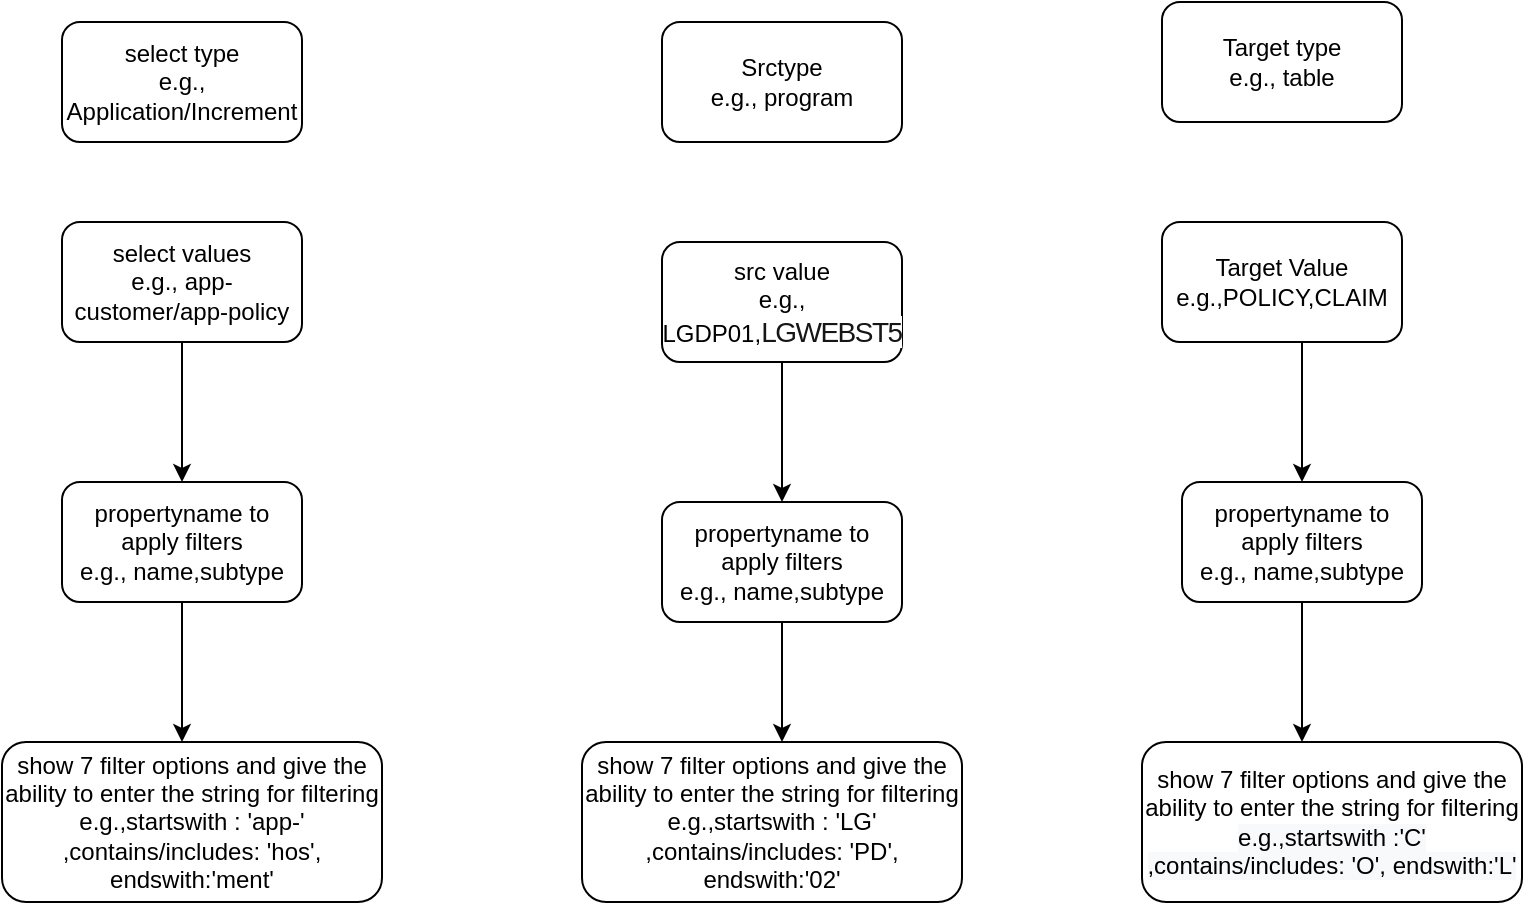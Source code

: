 <mxfile version="15.6.6" type="github">
  <diagram id="v7uGd9ZqIzJU427HWUS0" name="Page-1">
    <mxGraphModel dx="1004" dy="579" grid="1" gridSize="10" guides="1" tooltips="1" connect="1" arrows="1" fold="1" page="1" pageScale="1" pageWidth="850" pageHeight="1100" math="0" shadow="0">
      <root>
        <mxCell id="0" />
        <mxCell id="1" parent="0" />
        <mxCell id="UmWoeY4lXuOOQWgM7MxG-1" value="select values&lt;br&gt;e.g., app-customer/app-policy" style="rounded=1;whiteSpace=wrap;html=1;fillColor=default;strokeColor=default;fontColor=default;" vertex="1" parent="1">
          <mxGeometry x="80" y="130" width="120" height="60" as="geometry" />
        </mxCell>
        <mxCell id="UmWoeY4lXuOOQWgM7MxG-5" value="" style="endArrow=classic;html=1;rounded=0;fontColor=default;exitX=0.5;exitY=1;exitDx=0;exitDy=0;strokeColor=default;labelBackgroundColor=default;fillColor=default;" edge="1" parent="1" source="UmWoeY4lXuOOQWgM7MxG-1">
          <mxGeometry width="50" height="50" relative="1" as="geometry">
            <mxPoint x="390" y="420" as="sourcePoint" />
            <mxPoint x="140" y="260" as="targetPoint" />
          </mxGeometry>
        </mxCell>
        <mxCell id="UmWoeY4lXuOOQWgM7MxG-7" value="propertyname to apply filters&lt;br&gt;e.g., name,subtype" style="rounded=1;whiteSpace=wrap;html=1;fontColor=default;strokeColor=default;fillColor=default;" vertex="1" parent="1">
          <mxGeometry x="80" y="260" width="120" height="60" as="geometry" />
        </mxCell>
        <mxCell id="UmWoeY4lXuOOQWgM7MxG-8" value="show 7 filter options and give the ability to enter the string for filtering&lt;br&gt;e.g.,startswith : &#39;app-&#39;&lt;br&gt;,contains/includes: &#39;hos&#39;, endswith:&#39;ment&#39;" style="rounded=1;whiteSpace=wrap;html=1;fontColor=default;strokeColor=default;fillColor=default;" vertex="1" parent="1">
          <mxGeometry x="50" y="390" width="190" height="80" as="geometry" />
        </mxCell>
        <mxCell id="UmWoeY4lXuOOQWgM7MxG-9" value="" style="endArrow=classic;html=1;rounded=0;labelBackgroundColor=default;fontColor=default;strokeColor=default;fillColor=default;" edge="1" parent="1">
          <mxGeometry width="50" height="50" relative="1" as="geometry">
            <mxPoint x="140" y="320" as="sourcePoint" />
            <mxPoint x="140" y="390" as="targetPoint" />
          </mxGeometry>
        </mxCell>
        <mxCell id="UmWoeY4lXuOOQWgM7MxG-10" value="src value&lt;br&gt;e.g., LGDP01,&lt;span style=&quot;color: rgb(22 , 22 , 22) ; font-family: &amp;#34;ibm plex sans regular&amp;#34; , sans-serif ; font-size: 14px ; letter-spacing: -0.75px ; background-color: rgb(255 , 255 , 255)&quot;&gt;LGWEBST5&lt;/span&gt;" style="rounded=1;whiteSpace=wrap;html=1;fillColor=default;strokeColor=default;fontColor=default;" vertex="1" parent="1">
          <mxGeometry x="380" y="140" width="120" height="60" as="geometry" />
        </mxCell>
        <mxCell id="UmWoeY4lXuOOQWgM7MxG-11" value="" style="endArrow=classic;html=1;rounded=0;fontColor=default;exitX=0.5;exitY=1;exitDx=0;exitDy=0;strokeColor=default;labelBackgroundColor=default;fillColor=default;entryX=0.5;entryY=0;entryDx=0;entryDy=0;" edge="1" parent="1" source="UmWoeY4lXuOOQWgM7MxG-10" target="UmWoeY4lXuOOQWgM7MxG-12">
          <mxGeometry width="50" height="50" relative="1" as="geometry">
            <mxPoint x="570" y="420" as="sourcePoint" />
            <mxPoint x="320" y="260" as="targetPoint" />
          </mxGeometry>
        </mxCell>
        <mxCell id="UmWoeY4lXuOOQWgM7MxG-12" value="propertyname to apply filters&lt;br&gt;e.g., name,subtype" style="rounded=1;whiteSpace=wrap;html=1;fontColor=default;strokeColor=default;fillColor=default;" vertex="1" parent="1">
          <mxGeometry x="380" y="270" width="120" height="60" as="geometry" />
        </mxCell>
        <mxCell id="UmWoeY4lXuOOQWgM7MxG-13" value="show 7 filter options and give the ability to enter the string for filtering&lt;br&gt;e.g.,startswith : &#39;LG&#39;&lt;br&gt;,contains/includes: &#39;PD&#39;, endswith:&#39;02&#39;" style="rounded=1;whiteSpace=wrap;html=1;fontColor=default;strokeColor=default;fillColor=default;" vertex="1" parent="1">
          <mxGeometry x="340" y="390" width="190" height="80" as="geometry" />
        </mxCell>
        <mxCell id="UmWoeY4lXuOOQWgM7MxG-14" value="" style="endArrow=classic;html=1;rounded=0;labelBackgroundColor=default;fontColor=default;strokeColor=default;fillColor=default;" edge="1" parent="1" source="UmWoeY4lXuOOQWgM7MxG-12">
          <mxGeometry width="50" height="50" relative="1" as="geometry">
            <mxPoint x="320" y="320" as="sourcePoint" />
            <mxPoint x="440" y="390" as="targetPoint" />
          </mxGeometry>
        </mxCell>
        <mxCell id="UmWoeY4lXuOOQWgM7MxG-16" value="" style="endArrow=classic;html=1;rounded=0;fontColor=default;exitX=0.5;exitY=1;exitDx=0;exitDy=0;strokeColor=default;labelBackgroundColor=default;fillColor=default;" edge="1" parent="1">
          <mxGeometry width="50" height="50" relative="1" as="geometry">
            <mxPoint x="700" y="190" as="sourcePoint" />
            <mxPoint x="700" y="260" as="targetPoint" />
          </mxGeometry>
        </mxCell>
        <mxCell id="UmWoeY4lXuOOQWgM7MxG-18" value="show 7 filter options and give the ability to enter the string for filtering&lt;br&gt;&lt;span style=&quot;background-color: rgb(248 , 249 , 250)&quot;&gt;e.g.,startswith :&#39;C&#39;&lt;/span&gt;&lt;br style=&quot;background-color: rgb(248 , 249 , 250)&quot;&gt;&lt;span style=&quot;background-color: rgb(248 , 249 , 250)&quot;&gt;,contains/includes: &#39;O&#39;, endswith:&#39;L&#39;&lt;/span&gt;" style="rounded=1;whiteSpace=wrap;html=1;fontColor=default;strokeColor=default;fillColor=default;labelBackgroundColor=default;" vertex="1" parent="1">
          <mxGeometry x="620" y="390" width="190" height="80" as="geometry" />
        </mxCell>
        <mxCell id="UmWoeY4lXuOOQWgM7MxG-19" value="" style="endArrow=classic;html=1;rounded=0;labelBackgroundColor=default;fontColor=default;strokeColor=default;fillColor=default;" edge="1" parent="1">
          <mxGeometry width="50" height="50" relative="1" as="geometry">
            <mxPoint x="700" y="320" as="sourcePoint" />
            <mxPoint x="700" y="390" as="targetPoint" />
          </mxGeometry>
        </mxCell>
        <mxCell id="UmWoeY4lXuOOQWgM7MxG-20" value="Target Value&lt;br&gt;e.g.,POLICY,CLAIM" style="rounded=1;whiteSpace=wrap;html=1;fillColor=default;strokeColor=default;fontColor=default;labelBackgroundColor=default;" vertex="1" parent="1">
          <mxGeometry x="630" y="130" width="120" height="60" as="geometry" />
        </mxCell>
        <mxCell id="UmWoeY4lXuOOQWgM7MxG-21" value="Srctype&lt;br&gt;e.g., program" style="rounded=1;whiteSpace=wrap;html=1;fillColor=default;strokeColor=default;fontColor=default;" vertex="1" parent="1">
          <mxGeometry x="380" y="30" width="120" height="60" as="geometry" />
        </mxCell>
        <mxCell id="UmWoeY4lXuOOQWgM7MxG-22" value="&lt;span style=&quot;background-color: rgb(255 , 255 , 255)&quot;&gt;Target type&lt;/span&gt;&lt;br&gt;&lt;span style=&quot;background-color: rgb(255 , 255 , 255)&quot;&gt;e.g., table&lt;/span&gt;" style="rounded=1;whiteSpace=wrap;html=1;fillColor=default;strokeColor=default;fontColor=default;" vertex="1" parent="1">
          <mxGeometry x="630" y="20" width="120" height="60" as="geometry" />
        </mxCell>
        <mxCell id="UmWoeY4lXuOOQWgM7MxG-23" value="propertyname to apply filters&lt;br&gt;e.g., name,subtype" style="rounded=1;whiteSpace=wrap;html=1;fontColor=default;strokeColor=default;fillColor=default;" vertex="1" parent="1">
          <mxGeometry x="640" y="260" width="120" height="60" as="geometry" />
        </mxCell>
        <mxCell id="UmWoeY4lXuOOQWgM7MxG-24" value="select type&lt;br&gt;e.g., Application/Increment" style="rounded=1;whiteSpace=wrap;html=1;fillColor=default;strokeColor=default;fontColor=default;" vertex="1" parent="1">
          <mxGeometry x="80" y="30" width="120" height="60" as="geometry" />
        </mxCell>
      </root>
    </mxGraphModel>
  </diagram>
</mxfile>
